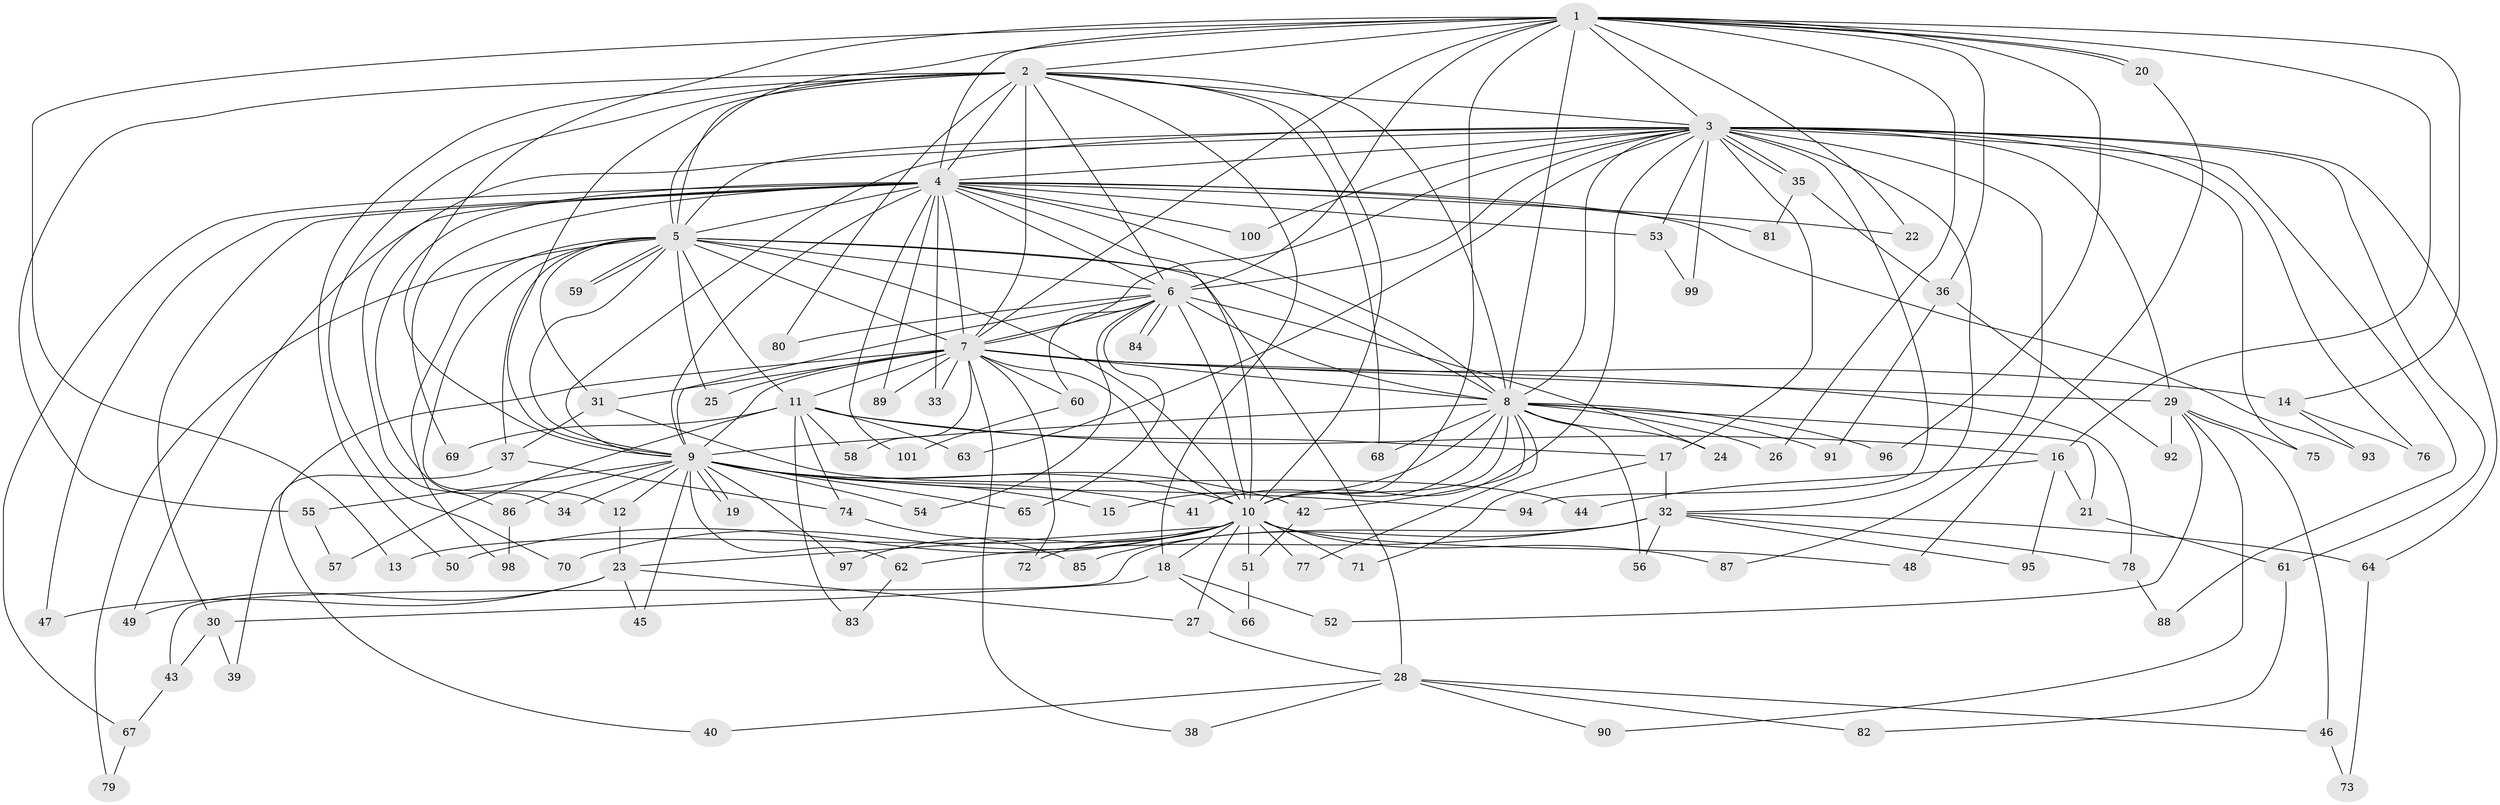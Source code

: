 // Generated by graph-tools (version 1.1) at 2025/44/03/09/25 04:44:15]
// undirected, 101 vertices, 227 edges
graph export_dot {
graph [start="1"]
  node [color=gray90,style=filled];
  1;
  2;
  3;
  4;
  5;
  6;
  7;
  8;
  9;
  10;
  11;
  12;
  13;
  14;
  15;
  16;
  17;
  18;
  19;
  20;
  21;
  22;
  23;
  24;
  25;
  26;
  27;
  28;
  29;
  30;
  31;
  32;
  33;
  34;
  35;
  36;
  37;
  38;
  39;
  40;
  41;
  42;
  43;
  44;
  45;
  46;
  47;
  48;
  49;
  50;
  51;
  52;
  53;
  54;
  55;
  56;
  57;
  58;
  59;
  60;
  61;
  62;
  63;
  64;
  65;
  66;
  67;
  68;
  69;
  70;
  71;
  72;
  73;
  74;
  75;
  76;
  77;
  78;
  79;
  80;
  81;
  82;
  83;
  84;
  85;
  86;
  87;
  88;
  89;
  90;
  91;
  92;
  93;
  94;
  95;
  96;
  97;
  98;
  99;
  100;
  101;
  1 -- 2;
  1 -- 3;
  1 -- 4;
  1 -- 5;
  1 -- 6;
  1 -- 7;
  1 -- 8;
  1 -- 9;
  1 -- 10;
  1 -- 13;
  1 -- 14;
  1 -- 16;
  1 -- 20;
  1 -- 20;
  1 -- 22;
  1 -- 26;
  1 -- 36;
  1 -- 96;
  2 -- 3;
  2 -- 4;
  2 -- 5;
  2 -- 6;
  2 -- 7;
  2 -- 8;
  2 -- 9;
  2 -- 10;
  2 -- 18;
  2 -- 50;
  2 -- 55;
  2 -- 68;
  2 -- 70;
  2 -- 80;
  3 -- 4;
  3 -- 5;
  3 -- 6;
  3 -- 7;
  3 -- 8;
  3 -- 9;
  3 -- 10;
  3 -- 17;
  3 -- 29;
  3 -- 32;
  3 -- 35;
  3 -- 35;
  3 -- 53;
  3 -- 61;
  3 -- 63;
  3 -- 64;
  3 -- 75;
  3 -- 76;
  3 -- 86;
  3 -- 87;
  3 -- 88;
  3 -- 94;
  3 -- 99;
  3 -- 100;
  4 -- 5;
  4 -- 6;
  4 -- 7;
  4 -- 8;
  4 -- 9;
  4 -- 10;
  4 -- 22;
  4 -- 30;
  4 -- 33;
  4 -- 34;
  4 -- 47;
  4 -- 49;
  4 -- 53;
  4 -- 67;
  4 -- 69;
  4 -- 81;
  4 -- 89;
  4 -- 93;
  4 -- 100;
  4 -- 101;
  5 -- 6;
  5 -- 7;
  5 -- 8;
  5 -- 9;
  5 -- 10;
  5 -- 11;
  5 -- 12;
  5 -- 25;
  5 -- 28;
  5 -- 31;
  5 -- 37;
  5 -- 59;
  5 -- 59;
  5 -- 79;
  5 -- 98;
  6 -- 7;
  6 -- 8;
  6 -- 9;
  6 -- 10;
  6 -- 24;
  6 -- 54;
  6 -- 60;
  6 -- 65;
  6 -- 80;
  6 -- 84;
  6 -- 84;
  7 -- 8;
  7 -- 9;
  7 -- 10;
  7 -- 11;
  7 -- 14;
  7 -- 25;
  7 -- 29;
  7 -- 31;
  7 -- 33;
  7 -- 38;
  7 -- 39;
  7 -- 58;
  7 -- 60;
  7 -- 72;
  7 -- 78;
  7 -- 89;
  8 -- 9;
  8 -- 10;
  8 -- 15;
  8 -- 21;
  8 -- 24;
  8 -- 26;
  8 -- 41;
  8 -- 42;
  8 -- 56;
  8 -- 68;
  8 -- 77;
  8 -- 91;
  8 -- 96;
  9 -- 10;
  9 -- 12;
  9 -- 15;
  9 -- 19;
  9 -- 19;
  9 -- 34;
  9 -- 41;
  9 -- 42;
  9 -- 45;
  9 -- 54;
  9 -- 55;
  9 -- 62;
  9 -- 65;
  9 -- 86;
  9 -- 94;
  9 -- 97;
  10 -- 13;
  10 -- 18;
  10 -- 23;
  10 -- 27;
  10 -- 48;
  10 -- 50;
  10 -- 51;
  10 -- 70;
  10 -- 71;
  10 -- 72;
  10 -- 77;
  10 -- 87;
  10 -- 97;
  11 -- 16;
  11 -- 17;
  11 -- 57;
  11 -- 58;
  11 -- 63;
  11 -- 69;
  11 -- 74;
  11 -- 83;
  12 -- 23;
  14 -- 76;
  14 -- 93;
  16 -- 21;
  16 -- 44;
  16 -- 95;
  17 -- 32;
  17 -- 71;
  18 -- 30;
  18 -- 52;
  18 -- 66;
  20 -- 48;
  21 -- 61;
  23 -- 27;
  23 -- 45;
  23 -- 47;
  23 -- 49;
  27 -- 28;
  28 -- 38;
  28 -- 40;
  28 -- 46;
  28 -- 82;
  28 -- 90;
  29 -- 46;
  29 -- 52;
  29 -- 75;
  29 -- 90;
  29 -- 92;
  30 -- 39;
  30 -- 43;
  31 -- 37;
  31 -- 44;
  32 -- 43;
  32 -- 56;
  32 -- 62;
  32 -- 64;
  32 -- 78;
  32 -- 85;
  32 -- 95;
  35 -- 36;
  35 -- 81;
  36 -- 91;
  36 -- 92;
  37 -- 40;
  37 -- 74;
  42 -- 51;
  43 -- 67;
  46 -- 73;
  51 -- 66;
  53 -- 99;
  55 -- 57;
  60 -- 101;
  61 -- 82;
  62 -- 83;
  64 -- 73;
  67 -- 79;
  74 -- 85;
  78 -- 88;
  86 -- 98;
}
